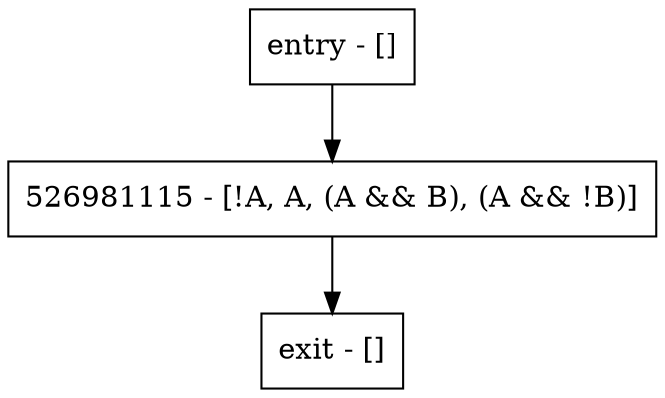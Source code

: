 digraph main {
node [shape=record];
entry [label="entry - []"];
exit [label="exit - []"];
526981115 [label="526981115 - [!A, A, (A && B), (A && !B)]"];
entry;
exit;
entry -> 526981115;
526981115 -> exit;
}
